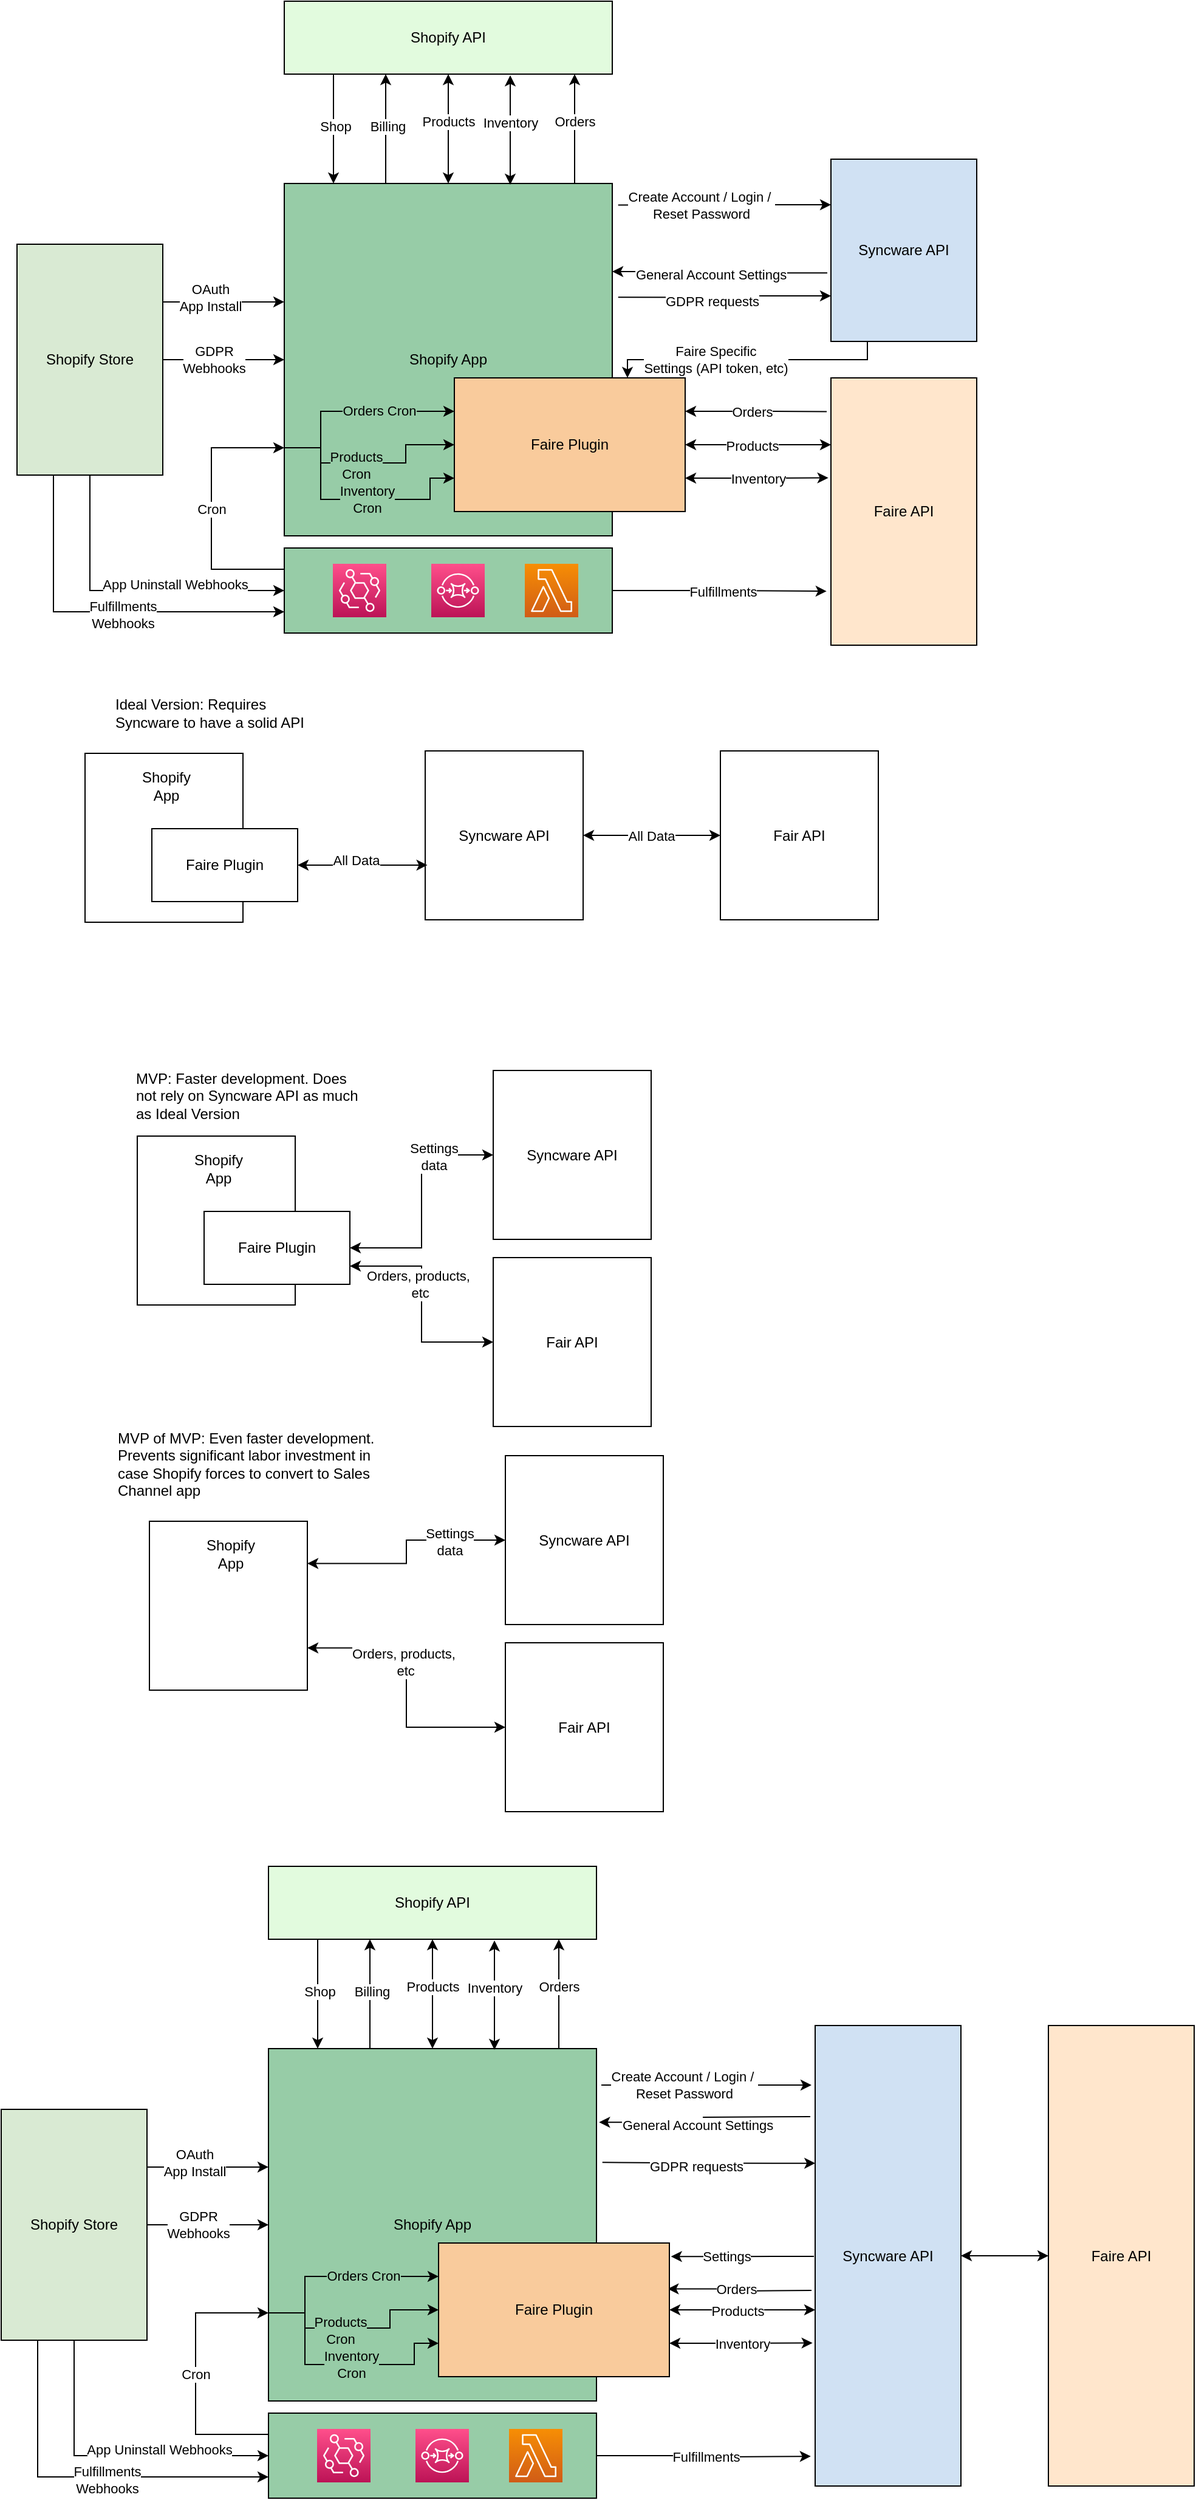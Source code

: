 <mxfile version="20.8.11" type="github">
  <diagram id="Hn_hlnMsfCofDt11_qm_" name="Page-1">
    <mxGraphModel dx="1542" dy="817" grid="0" gridSize="10" guides="1" tooltips="1" connect="1" arrows="1" fold="1" page="0" pageScale="1" pageWidth="850" pageHeight="1100" math="0" shadow="0">
      <root>
        <mxCell id="0" />
        <mxCell id="1" parent="0" />
        <mxCell id="13" style="edgeStyle=none;html=1;exitX=1;exitY=0.25;exitDx=0;exitDy=0;entryX=0;entryY=0.336;entryDx=0;entryDy=0;entryPerimeter=0;" parent="1" source="2" target="3" edge="1">
          <mxGeometry relative="1" as="geometry" />
        </mxCell>
        <mxCell id="14" value="OAuth&lt;br&gt;App Install" style="edgeLabel;html=1;align=center;verticalAlign=middle;resizable=0;points=[];" parent="13" vertex="1" connectable="0">
          <mxGeometry x="-0.227" y="4" relative="1" as="geometry">
            <mxPoint as="offset" />
          </mxGeometry>
        </mxCell>
        <mxCell id="15" style="edgeStyle=none;html=1;exitX=1;exitY=0.5;exitDx=0;exitDy=0;entryX=0;entryY=0.5;entryDx=0;entryDy=0;" parent="1" source="2" target="3" edge="1">
          <mxGeometry relative="1" as="geometry" />
        </mxCell>
        <mxCell id="16" value="GDPR &lt;br&gt;Webhooks" style="edgeLabel;html=1;align=center;verticalAlign=middle;resizable=0;points=[];" parent="15" vertex="1" connectable="0">
          <mxGeometry x="-0.174" relative="1" as="geometry">
            <mxPoint as="offset" />
          </mxGeometry>
        </mxCell>
        <mxCell id="18" style="edgeStyle=orthogonalEdgeStyle;html=1;entryX=0;entryY=0.5;entryDx=0;entryDy=0;exitX=0.5;exitY=1;exitDx=0;exitDy=0;rounded=0;" parent="1" source="2" target="11" edge="1">
          <mxGeometry relative="1" as="geometry" />
        </mxCell>
        <mxCell id="19" value="App Uninstall Webhooks" style="edgeLabel;html=1;align=center;verticalAlign=middle;resizable=0;points=[];" parent="18" vertex="1" connectable="0">
          <mxGeometry x="0.139" y="1" relative="1" as="geometry">
            <mxPoint x="20" y="-4" as="offset" />
          </mxGeometry>
        </mxCell>
        <mxCell id="20" style="edgeStyle=orthogonalEdgeStyle;rounded=0;html=1;exitX=0.25;exitY=1;exitDx=0;exitDy=0;entryX=0;entryY=0.75;entryDx=0;entryDy=0;" parent="1" source="2" target="11" edge="1">
          <mxGeometry relative="1" as="geometry" />
        </mxCell>
        <mxCell id="21" value="Fulfillments &lt;br&gt;Webhooks" style="edgeLabel;html=1;align=center;verticalAlign=middle;resizable=0;points=[];" parent="20" vertex="1" connectable="0">
          <mxGeometry x="0.115" y="-2" relative="1" as="geometry">
            <mxPoint x="1" as="offset" />
          </mxGeometry>
        </mxCell>
        <mxCell id="2" value="Shopify Store" style="rounded=0;whiteSpace=wrap;html=1;fillColor=#D9EAD3;" parent="1" vertex="1">
          <mxGeometry x="40" y="220" width="120" height="190" as="geometry" />
        </mxCell>
        <mxCell id="35" style="edgeStyle=orthogonalEdgeStyle;rounded=0;html=1;exitX=1;exitY=0.25;exitDx=0;exitDy=0;entryX=-0.025;entryY=0.624;entryDx=0;entryDy=0;entryPerimeter=0;startArrow=classic;startFill=1;endArrow=none;endFill=0;targetPerimeterSpacing=0;strokeColor=default;" parent="1" source="3" target="10" edge="1">
          <mxGeometry relative="1" as="geometry" />
        </mxCell>
        <mxCell id="36" value="General Account Settings" style="edgeLabel;html=1;align=center;verticalAlign=middle;resizable=0;points=[];" parent="35" vertex="1" connectable="0">
          <mxGeometry x="-0.091" y="-2" relative="1" as="geometry">
            <mxPoint as="offset" />
          </mxGeometry>
        </mxCell>
        <mxCell id="3" value="Shopify App" style="rounded=0;whiteSpace=wrap;html=1;fillColor=#97CCA7;" parent="1" vertex="1">
          <mxGeometry x="260" y="170" width="270" height="290" as="geometry" />
        </mxCell>
        <mxCell id="27" style="edgeStyle=orthogonalEdgeStyle;rounded=0;html=1;exitX=1;exitY=0.25;exitDx=0;exitDy=0;entryX=-0.029;entryY=0.126;entryDx=0;entryDy=0;entryPerimeter=0;strokeColor=default;startArrow=classic;startFill=1;endArrow=none;endFill=0;" parent="1" source="4" target="6" edge="1">
          <mxGeometry relative="1" as="geometry" />
        </mxCell>
        <mxCell id="28" value="Orders" style="edgeLabel;html=1;align=center;verticalAlign=middle;resizable=0;points=[];" parent="27" vertex="1" connectable="0">
          <mxGeometry x="-0.1" relative="1" as="geometry">
            <mxPoint x="2" as="offset" />
          </mxGeometry>
        </mxCell>
        <mxCell id="29" style="edgeStyle=orthogonalEdgeStyle;rounded=0;html=1;exitX=1;exitY=0.5;exitDx=0;exitDy=0;entryX=0;entryY=0.25;entryDx=0;entryDy=0;startArrow=classic;startFill=1;endArrow=classic;endFill=1;strokeColor=default;" parent="1" source="4" target="6" edge="1">
          <mxGeometry relative="1" as="geometry" />
        </mxCell>
        <mxCell id="30" value="Products" style="edgeLabel;html=1;align=center;verticalAlign=middle;resizable=0;points=[];" parent="29" vertex="1" connectable="0">
          <mxGeometry x="-0.081" y="-1" relative="1" as="geometry">
            <mxPoint as="offset" />
          </mxGeometry>
        </mxCell>
        <mxCell id="31" style="edgeStyle=orthogonalEdgeStyle;rounded=0;html=1;exitX=1;exitY=0.75;exitDx=0;exitDy=0;entryX=-0.018;entryY=0.374;entryDx=0;entryDy=0;entryPerimeter=0;startArrow=classic;startFill=1;endArrow=classic;endFill=1;strokeColor=default;" parent="1" source="4" target="6" edge="1">
          <mxGeometry relative="1" as="geometry" />
        </mxCell>
        <mxCell id="32" value="Inventory" style="edgeLabel;html=1;align=center;verticalAlign=middle;resizable=0;points=[];" parent="31" vertex="1" connectable="0">
          <mxGeometry x="-0.02" relative="1" as="geometry">
            <mxPoint x="2" as="offset" />
          </mxGeometry>
        </mxCell>
        <mxCell id="51" style="edgeStyle=orthogonalEdgeStyle;html=1;exitX=0.75;exitY=0;exitDx=0;exitDy=0;entryX=0.25;entryY=1;entryDx=0;entryDy=0;rounded=0;endArrow=none;endFill=0;startArrow=classic;startFill=1;" parent="1" source="4" target="10" edge="1">
          <mxGeometry relative="1" as="geometry" />
        </mxCell>
        <mxCell id="52" value="Faire Specific &lt;br&gt;Settings (API token, etc)" style="edgeLabel;html=1;align=center;verticalAlign=middle;resizable=0;points=[];" parent="51" vertex="1" connectable="0">
          <mxGeometry x="-0.233" relative="1" as="geometry">
            <mxPoint as="offset" />
          </mxGeometry>
        </mxCell>
        <mxCell id="54" style="edgeStyle=orthogonalEdgeStyle;rounded=0;html=1;exitX=0;exitY=0.25;exitDx=0;exitDy=0;entryX=0;entryY=0.75;entryDx=0;entryDy=0;startArrow=classic;startFill=1;endArrow=none;endFill=0;" parent="1" source="4" target="3" edge="1">
          <mxGeometry relative="1" as="geometry">
            <Array as="points">
              <mxPoint x="290" y="358" />
              <mxPoint x="290" y="388" />
            </Array>
          </mxGeometry>
        </mxCell>
        <mxCell id="57" value="Orders Cron" style="edgeLabel;html=1;align=center;verticalAlign=middle;resizable=0;points=[];labelBackgroundColor=#97CCA7;" parent="54" vertex="1" connectable="0">
          <mxGeometry x="-0.263" y="-1" relative="1" as="geometry">
            <mxPoint as="offset" />
          </mxGeometry>
        </mxCell>
        <mxCell id="55" style="edgeStyle=orthogonalEdgeStyle;rounded=0;html=1;exitX=0;exitY=0.5;exitDx=0;exitDy=0;entryX=0;entryY=0.75;entryDx=0;entryDy=0;startArrow=classic;startFill=1;endArrow=none;endFill=0;" parent="1" source="4" target="3" edge="1">
          <mxGeometry relative="1" as="geometry">
            <Array as="points">
              <mxPoint x="360" y="385" />
              <mxPoint x="360" y="400" />
              <mxPoint x="290" y="400" />
              <mxPoint x="290" y="388" />
            </Array>
          </mxGeometry>
        </mxCell>
        <mxCell id="58" value="Products &lt;br&gt;Cron" style="edgeLabel;html=1;align=center;verticalAlign=middle;resizable=0;points=[];labelBackgroundColor=#97CCA7;" parent="55" vertex="1" connectable="0">
          <mxGeometry x="0.154" y="2" relative="1" as="geometry">
            <mxPoint as="offset" />
          </mxGeometry>
        </mxCell>
        <mxCell id="56" style="edgeStyle=orthogonalEdgeStyle;rounded=0;html=1;exitX=0;exitY=0.75;exitDx=0;exitDy=0;entryX=0;entryY=0.75;entryDx=0;entryDy=0;startArrow=classic;startFill=1;endArrow=none;endFill=0;" parent="1" source="4" target="3" edge="1">
          <mxGeometry relative="1" as="geometry">
            <Array as="points">
              <mxPoint x="380" y="413" />
              <mxPoint x="380" y="430" />
              <mxPoint x="290" y="430" />
              <mxPoint x="290" y="388" />
            </Array>
          </mxGeometry>
        </mxCell>
        <mxCell id="59" value="Inventory&lt;br&gt;Cron" style="edgeLabel;html=1;align=center;verticalAlign=middle;resizable=0;points=[];labelBackgroundColor=#97CCA7;" parent="56" vertex="1" connectable="0">
          <mxGeometry x="-0.106" relative="1" as="geometry">
            <mxPoint as="offset" />
          </mxGeometry>
        </mxCell>
        <mxCell id="4" value="Faire Plugin" style="rounded=0;whiteSpace=wrap;html=1;fillColor=#F9CB9C;" parent="1" vertex="1">
          <mxGeometry x="400" y="330" width="190" height="110" as="geometry" />
        </mxCell>
        <mxCell id="6" value="Faire API" style="rounded=0;whiteSpace=wrap;html=1;fillColor=#ffe6cc;" parent="1" vertex="1">
          <mxGeometry x="710" y="330" width="120" height="220" as="geometry" />
        </mxCell>
        <mxCell id="39" style="edgeStyle=orthogonalEdgeStyle;rounded=0;html=1;exitX=0.25;exitY=1;exitDx=0;exitDy=0;entryX=0.25;entryY=0;entryDx=0;entryDy=0;startArrow=classic;startFill=1;endArrow=none;endFill=0;targetPerimeterSpacing=0;strokeColor=default;" parent="1" edge="1">
          <mxGeometry relative="1" as="geometry">
            <mxPoint x="343.5" y="80" as="sourcePoint" />
            <mxPoint x="343.5" y="170" as="targetPoint" />
          </mxGeometry>
        </mxCell>
        <mxCell id="40" value="Billing" style="edgeLabel;html=1;align=center;verticalAlign=middle;resizable=0;points=[];" parent="39" vertex="1" connectable="0">
          <mxGeometry x="-0.057" y="1" relative="1" as="geometry">
            <mxPoint as="offset" />
          </mxGeometry>
        </mxCell>
        <mxCell id="41" style="edgeStyle=orthogonalEdgeStyle;rounded=0;html=1;startArrow=classic;startFill=1;endArrow=classic;endFill=1;targetPerimeterSpacing=0;strokeColor=default;" parent="1" source="8" target="3" edge="1">
          <mxGeometry relative="1" as="geometry" />
        </mxCell>
        <mxCell id="42" value="Products" style="edgeLabel;html=1;align=center;verticalAlign=middle;resizable=0;points=[];" parent="41" vertex="1" connectable="0">
          <mxGeometry x="-0.14" relative="1" as="geometry">
            <mxPoint as="offset" />
          </mxGeometry>
        </mxCell>
        <mxCell id="8" value="Shopify API" style="rounded=0;whiteSpace=wrap;html=1;fillColor=#e2fbde;" parent="1" vertex="1">
          <mxGeometry x="260" y="20" width="270" height="60" as="geometry" />
        </mxCell>
        <mxCell id="33" style="edgeStyle=orthogonalEdgeStyle;rounded=0;html=1;exitX=0;exitY=0.25;exitDx=0;exitDy=0;entryX=1.018;entryY=0.061;entryDx=0;entryDy=0;entryPerimeter=0;startArrow=classic;startFill=1;endArrow=none;endFill=0;strokeColor=default;targetPerimeterSpacing=0;" parent="1" source="10" target="3" edge="1">
          <mxGeometry relative="1" as="geometry" />
        </mxCell>
        <mxCell id="34" value="Create Account / Login /&amp;nbsp;&lt;br&gt;Reset Password" style="edgeLabel;html=1;align=center;verticalAlign=middle;resizable=0;points=[];" parent="33" vertex="1" connectable="0">
          <mxGeometry x="0.22" relative="1" as="geometry">
            <mxPoint as="offset" />
          </mxGeometry>
        </mxCell>
        <mxCell id="37" style="edgeStyle=orthogonalEdgeStyle;rounded=0;html=1;exitX=0;exitY=0.75;exitDx=0;exitDy=0;entryX=1.018;entryY=0.323;entryDx=0;entryDy=0;entryPerimeter=0;startArrow=classic;startFill=1;endArrow=none;endFill=0;targetPerimeterSpacing=0;strokeColor=default;" parent="1" source="10" target="3" edge="1">
          <mxGeometry relative="1" as="geometry" />
        </mxCell>
        <mxCell id="38" value="GDPR requests" style="edgeLabel;html=1;align=center;verticalAlign=middle;resizable=0;points=[];" parent="37" vertex="1" connectable="0">
          <mxGeometry x="0.122" y="3" relative="1" as="geometry">
            <mxPoint as="offset" />
          </mxGeometry>
        </mxCell>
        <mxCell id="10" value="Syncware API" style="rounded=0;whiteSpace=wrap;html=1;fillColor=#D0E1F3;" parent="1" vertex="1">
          <mxGeometry x="710" y="150" width="120" height="150" as="geometry" />
        </mxCell>
        <mxCell id="47" style="edgeStyle=orthogonalEdgeStyle;rounded=0;html=1;exitX=1;exitY=0.5;exitDx=0;exitDy=0;entryX=-0.03;entryY=0.798;entryDx=0;entryDy=0;entryPerimeter=0;startArrow=none;startFill=0;endArrow=classic;endFill=1;targetPerimeterSpacing=0;strokeColor=default;" parent="1" source="11" target="6" edge="1">
          <mxGeometry relative="1" as="geometry" />
        </mxCell>
        <mxCell id="48" value="Fulfillments" style="edgeLabel;html=1;align=center;verticalAlign=middle;resizable=0;points=[];" parent="47" vertex="1" connectable="0">
          <mxGeometry x="0.026" relative="1" as="geometry">
            <mxPoint as="offset" />
          </mxGeometry>
        </mxCell>
        <mxCell id="53" value="Cron" style="edgeStyle=orthogonalEdgeStyle;rounded=0;html=1;exitX=0;exitY=0.25;exitDx=0;exitDy=0;entryX=0;entryY=0.75;entryDx=0;entryDy=0;startArrow=none;startFill=0;endArrow=classic;endFill=1;" parent="1" source="11" target="3" edge="1">
          <mxGeometry relative="1" as="geometry">
            <Array as="points">
              <mxPoint x="200" y="488" />
              <mxPoint x="200" y="388" />
            </Array>
          </mxGeometry>
        </mxCell>
        <mxCell id="11" value="" style="rounded=0;whiteSpace=wrap;html=1;fillColor=#97CCA7;" parent="1" vertex="1">
          <mxGeometry x="260" y="470" width="270" height="70" as="geometry" />
        </mxCell>
        <mxCell id="43" style="edgeStyle=orthogonalEdgeStyle;rounded=0;html=1;startArrow=classic;startFill=1;endArrow=classic;endFill=1;targetPerimeterSpacing=0;strokeColor=default;" parent="1" edge="1">
          <mxGeometry relative="1" as="geometry">
            <mxPoint x="446" y="81" as="sourcePoint" />
            <mxPoint x="446" y="171" as="targetPoint" />
          </mxGeometry>
        </mxCell>
        <mxCell id="44" value="Inventory" style="edgeLabel;html=1;align=center;verticalAlign=middle;resizable=0;points=[];" parent="43" vertex="1" connectable="0">
          <mxGeometry x="-0.14" relative="1" as="geometry">
            <mxPoint as="offset" />
          </mxGeometry>
        </mxCell>
        <mxCell id="45" style="edgeStyle=orthogonalEdgeStyle;rounded=0;html=1;startArrow=classic;startFill=1;endArrow=none;endFill=0;targetPerimeterSpacing=0;strokeColor=default;" parent="1" edge="1">
          <mxGeometry relative="1" as="geometry">
            <mxPoint x="499" y="80" as="sourcePoint" />
            <mxPoint x="499" y="170" as="targetPoint" />
          </mxGeometry>
        </mxCell>
        <mxCell id="46" value="Orders" style="edgeLabel;html=1;align=center;verticalAlign=middle;resizable=0;points=[];" parent="45" vertex="1" connectable="0">
          <mxGeometry x="-0.14" relative="1" as="geometry">
            <mxPoint as="offset" />
          </mxGeometry>
        </mxCell>
        <mxCell id="49" style="edgeStyle=orthogonalEdgeStyle;rounded=0;html=1;exitX=0.25;exitY=1;exitDx=0;exitDy=0;entryX=0.25;entryY=0;entryDx=0;entryDy=0;startArrow=none;startFill=0;endArrow=classic;endFill=1;targetPerimeterSpacing=0;strokeColor=default;" parent="1" edge="1">
          <mxGeometry relative="1" as="geometry">
            <mxPoint x="300.5" y="80" as="sourcePoint" />
            <mxPoint x="300.5" y="170" as="targetPoint" />
          </mxGeometry>
        </mxCell>
        <mxCell id="50" value="Shop" style="edgeLabel;html=1;align=center;verticalAlign=middle;resizable=0;points=[];" parent="49" vertex="1" connectable="0">
          <mxGeometry x="-0.057" y="1" relative="1" as="geometry">
            <mxPoint as="offset" />
          </mxGeometry>
        </mxCell>
        <mxCell id="60" value="" style="sketch=0;points=[[0,0,0],[0.25,0,0],[0.5,0,0],[0.75,0,0],[1,0,0],[0,1,0],[0.25,1,0],[0.5,1,0],[0.75,1,0],[1,1,0],[0,0.25,0],[0,0.5,0],[0,0.75,0],[1,0.25,0],[1,0.5,0],[1,0.75,0]];outlineConnect=0;fontColor=#232F3E;gradientColor=#FF4F8B;gradientDirection=north;fillColor=#BC1356;strokeColor=#ffffff;dashed=0;verticalLabelPosition=bottom;verticalAlign=top;align=center;html=1;fontSize=12;fontStyle=0;aspect=fixed;shape=mxgraph.aws4.resourceIcon;resIcon=mxgraph.aws4.eventbridge;" parent="1" vertex="1">
          <mxGeometry x="300" y="483" width="44" height="44" as="geometry" />
        </mxCell>
        <mxCell id="61" value="" style="sketch=0;points=[[0,0,0],[0.25,0,0],[0.5,0,0],[0.75,0,0],[1,0,0],[0,1,0],[0.25,1,0],[0.5,1,0],[0.75,1,0],[1,1,0],[0,0.25,0],[0,0.5,0],[0,0.75,0],[1,0.25,0],[1,0.5,0],[1,0.75,0]];outlineConnect=0;fontColor=#232F3E;gradientColor=#FF4F8B;gradientDirection=north;fillColor=#BC1356;strokeColor=#ffffff;dashed=0;verticalLabelPosition=bottom;verticalAlign=top;align=center;html=1;fontSize=12;fontStyle=0;aspect=fixed;shape=mxgraph.aws4.resourceIcon;resIcon=mxgraph.aws4.sqs;" parent="1" vertex="1">
          <mxGeometry x="381" y="483" width="44" height="44" as="geometry" />
        </mxCell>
        <mxCell id="62" value="" style="sketch=0;points=[[0,0,0],[0.25,0,0],[0.5,0,0],[0.75,0,0],[1,0,0],[0,1,0],[0.25,1,0],[0.5,1,0],[0.75,1,0],[1,1,0],[0,0.25,0],[0,0.5,0],[0,0.75,0],[1,0.25,0],[1,0.5,0],[1,0.75,0]];outlineConnect=0;fontColor=#232F3E;gradientColor=#F78E04;gradientDirection=north;fillColor=#D05C17;strokeColor=#ffffff;dashed=0;verticalLabelPosition=bottom;verticalAlign=top;align=center;html=1;fontSize=12;fontStyle=0;shape=mxgraph.aws4.resourceIcon;resIcon=mxgraph.aws4.lambda;" parent="1" vertex="1">
          <mxGeometry x="458" y="483" width="44" height="44" as="geometry" />
        </mxCell>
        <mxCell id="KaxNKZ9I_PeFM9QTN27G-62" value="" style="rounded=0;whiteSpace=wrap;html=1;" vertex="1" parent="1">
          <mxGeometry x="96" y="639" width="130" height="139" as="geometry" />
        </mxCell>
        <mxCell id="KaxNKZ9I_PeFM9QTN27G-69" style="edgeStyle=orthogonalEdgeStyle;rounded=0;orthogonalLoop=1;jettySize=auto;html=1;startArrow=classic;startFill=1;" edge="1" parent="1" source="KaxNKZ9I_PeFM9QTN27G-63" target="KaxNKZ9I_PeFM9QTN27G-64">
          <mxGeometry relative="1" as="geometry" />
        </mxCell>
        <mxCell id="KaxNKZ9I_PeFM9QTN27G-70" value="All Data" style="edgeLabel;html=1;align=center;verticalAlign=middle;resizable=0;points=[];" vertex="1" connectable="0" parent="KaxNKZ9I_PeFM9QTN27G-69">
          <mxGeometry x="-0.012" relative="1" as="geometry">
            <mxPoint as="offset" />
          </mxGeometry>
        </mxCell>
        <mxCell id="KaxNKZ9I_PeFM9QTN27G-63" value="Syncware API" style="rounded=0;whiteSpace=wrap;html=1;" vertex="1" parent="1">
          <mxGeometry x="376" y="637" width="130" height="139" as="geometry" />
        </mxCell>
        <mxCell id="KaxNKZ9I_PeFM9QTN27G-64" value="Fair API" style="rounded=0;whiteSpace=wrap;html=1;" vertex="1" parent="1">
          <mxGeometry x="619" y="637" width="130" height="139" as="geometry" />
        </mxCell>
        <mxCell id="KaxNKZ9I_PeFM9QTN27G-67" style="edgeStyle=orthogonalEdgeStyle;rounded=0;orthogonalLoop=1;jettySize=auto;html=1;entryX=0.014;entryY=0.676;entryDx=0;entryDy=0;entryPerimeter=0;startArrow=classic;startFill=1;" edge="1" parent="1" source="KaxNKZ9I_PeFM9QTN27G-65" target="KaxNKZ9I_PeFM9QTN27G-63">
          <mxGeometry relative="1" as="geometry" />
        </mxCell>
        <mxCell id="KaxNKZ9I_PeFM9QTN27G-68" value="All Data" style="edgeLabel;html=1;align=center;verticalAlign=middle;resizable=0;points=[];" vertex="1" connectable="0" parent="KaxNKZ9I_PeFM9QTN27G-67">
          <mxGeometry x="-0.105" y="4" relative="1" as="geometry">
            <mxPoint as="offset" />
          </mxGeometry>
        </mxCell>
        <mxCell id="KaxNKZ9I_PeFM9QTN27G-65" value="Faire Plugin" style="rounded=0;whiteSpace=wrap;html=1;" vertex="1" parent="1">
          <mxGeometry x="151" y="701" width="120" height="60" as="geometry" />
        </mxCell>
        <mxCell id="KaxNKZ9I_PeFM9QTN27G-66" value="Shopify App" style="text;html=1;strokeColor=none;fillColor=none;align=center;verticalAlign=middle;whiteSpace=wrap;rounded=0;" vertex="1" parent="1">
          <mxGeometry x="133" y="651" width="60" height="30" as="geometry" />
        </mxCell>
        <mxCell id="KaxNKZ9I_PeFM9QTN27G-71" value="Ideal Version: Requires Syncware to have a solid API" style="text;html=1;strokeColor=none;fillColor=none;align=left;verticalAlign=middle;whiteSpace=wrap;rounded=0;" vertex="1" parent="1">
          <mxGeometry x="119" y="591" width="165" height="30" as="geometry" />
        </mxCell>
        <mxCell id="KaxNKZ9I_PeFM9QTN27G-72" value="" style="rounded=0;whiteSpace=wrap;html=1;" vertex="1" parent="1">
          <mxGeometry x="139" y="954" width="130" height="139" as="geometry" />
        </mxCell>
        <mxCell id="KaxNKZ9I_PeFM9QTN27G-75" value="Syncware API" style="rounded=0;whiteSpace=wrap;html=1;" vertex="1" parent="1">
          <mxGeometry x="432" y="900" width="130" height="139" as="geometry" />
        </mxCell>
        <mxCell id="KaxNKZ9I_PeFM9QTN27G-76" value="Fair API" style="rounded=0;whiteSpace=wrap;html=1;" vertex="1" parent="1">
          <mxGeometry x="432" y="1054" width="130" height="139" as="geometry" />
        </mxCell>
        <mxCell id="KaxNKZ9I_PeFM9QTN27G-82" style="edgeStyle=orthogonalEdgeStyle;rounded=0;orthogonalLoop=1;jettySize=auto;html=1;startArrow=classic;startFill=1;" edge="1" parent="1" source="KaxNKZ9I_PeFM9QTN27G-79" target="KaxNKZ9I_PeFM9QTN27G-75">
          <mxGeometry relative="1" as="geometry" />
        </mxCell>
        <mxCell id="KaxNKZ9I_PeFM9QTN27G-83" value="Settings&lt;br&gt;data" style="edgeLabel;html=1;align=center;verticalAlign=middle;resizable=0;points=[];" vertex="1" connectable="0" parent="KaxNKZ9I_PeFM9QTN27G-82">
          <mxGeometry x="0.494" y="-1" relative="1" as="geometry">
            <mxPoint as="offset" />
          </mxGeometry>
        </mxCell>
        <mxCell id="KaxNKZ9I_PeFM9QTN27G-84" style="edgeStyle=orthogonalEdgeStyle;rounded=0;orthogonalLoop=1;jettySize=auto;html=1;exitX=1;exitY=0.75;exitDx=0;exitDy=0;startArrow=classic;startFill=1;" edge="1" parent="1" source="KaxNKZ9I_PeFM9QTN27G-79" target="KaxNKZ9I_PeFM9QTN27G-76">
          <mxGeometry relative="1" as="geometry" />
        </mxCell>
        <mxCell id="KaxNKZ9I_PeFM9QTN27G-85" value="Orders, products,&lt;br&gt;&amp;nbsp;etc" style="edgeLabel;html=1;align=center;verticalAlign=middle;resizable=0;points=[];" vertex="1" connectable="0" parent="KaxNKZ9I_PeFM9QTN27G-84">
          <mxGeometry x="-0.187" y="-3" relative="1" as="geometry">
            <mxPoint as="offset" />
          </mxGeometry>
        </mxCell>
        <mxCell id="KaxNKZ9I_PeFM9QTN27G-79" value="Faire Plugin" style="rounded=0;whiteSpace=wrap;html=1;" vertex="1" parent="1">
          <mxGeometry x="194" y="1016" width="120" height="60" as="geometry" />
        </mxCell>
        <mxCell id="KaxNKZ9I_PeFM9QTN27G-80" value="Shopify App" style="text;html=1;strokeColor=none;fillColor=none;align=center;verticalAlign=middle;whiteSpace=wrap;rounded=0;" vertex="1" parent="1">
          <mxGeometry x="176" y="966" width="60" height="30" as="geometry" />
        </mxCell>
        <mxCell id="KaxNKZ9I_PeFM9QTN27G-81" value="MVP: Faster development. Does not rely on Syncware API as much as Ideal Version" style="text;html=1;strokeColor=none;fillColor=none;align=left;verticalAlign=middle;whiteSpace=wrap;rounded=0;" vertex="1" parent="1">
          <mxGeometry x="136" y="906" width="189" height="30" as="geometry" />
        </mxCell>
        <mxCell id="KaxNKZ9I_PeFM9QTN27G-86" value="" style="rounded=0;whiteSpace=wrap;html=1;" vertex="1" parent="1">
          <mxGeometry x="149" y="1271" width="130" height="139" as="geometry" />
        </mxCell>
        <mxCell id="KaxNKZ9I_PeFM9QTN27G-87" value="Syncware API" style="rounded=0;whiteSpace=wrap;html=1;" vertex="1" parent="1">
          <mxGeometry x="442" y="1217" width="130" height="139" as="geometry" />
        </mxCell>
        <mxCell id="KaxNKZ9I_PeFM9QTN27G-88" value="Fair API" style="rounded=0;whiteSpace=wrap;html=1;" vertex="1" parent="1">
          <mxGeometry x="442" y="1371" width="130" height="139" as="geometry" />
        </mxCell>
        <mxCell id="KaxNKZ9I_PeFM9QTN27G-89" style="edgeStyle=orthogonalEdgeStyle;rounded=0;orthogonalLoop=1;jettySize=auto;html=1;startArrow=classic;startFill=1;exitX=1;exitY=0.25;exitDx=0;exitDy=0;" edge="1" parent="1" source="KaxNKZ9I_PeFM9QTN27G-86" target="KaxNKZ9I_PeFM9QTN27G-87">
          <mxGeometry relative="1" as="geometry" />
        </mxCell>
        <mxCell id="KaxNKZ9I_PeFM9QTN27G-90" value="Settings&lt;br&gt;data" style="edgeLabel;html=1;align=center;verticalAlign=middle;resizable=0;points=[];" vertex="1" connectable="0" parent="KaxNKZ9I_PeFM9QTN27G-89">
          <mxGeometry x="0.494" y="-1" relative="1" as="geometry">
            <mxPoint as="offset" />
          </mxGeometry>
        </mxCell>
        <mxCell id="KaxNKZ9I_PeFM9QTN27G-91" style="edgeStyle=orthogonalEdgeStyle;rounded=0;orthogonalLoop=1;jettySize=auto;html=1;exitX=1;exitY=0.75;exitDx=0;exitDy=0;startArrow=classic;startFill=1;" edge="1" parent="1" source="KaxNKZ9I_PeFM9QTN27G-86" target="KaxNKZ9I_PeFM9QTN27G-88">
          <mxGeometry relative="1" as="geometry">
            <mxPoint x="324" y="1378" as="sourcePoint" />
          </mxGeometry>
        </mxCell>
        <mxCell id="KaxNKZ9I_PeFM9QTN27G-92" value="Orders, products,&lt;br&gt;&amp;nbsp;etc" style="edgeLabel;html=1;align=center;verticalAlign=middle;resizable=0;points=[];" vertex="1" connectable="0" parent="KaxNKZ9I_PeFM9QTN27G-91">
          <mxGeometry x="-0.187" y="-3" relative="1" as="geometry">
            <mxPoint as="offset" />
          </mxGeometry>
        </mxCell>
        <mxCell id="KaxNKZ9I_PeFM9QTN27G-94" value="Shopify App" style="text;html=1;strokeColor=none;fillColor=none;align=center;verticalAlign=middle;whiteSpace=wrap;rounded=0;" vertex="1" parent="1">
          <mxGeometry x="186" y="1283" width="60" height="30" as="geometry" />
        </mxCell>
        <mxCell id="KaxNKZ9I_PeFM9QTN27G-95" value="MVP of MVP: Even faster development. Prevents significant labor investment in case Shopify forces to convert to Sales Channel app" style="text;html=1;strokeColor=none;fillColor=none;align=left;verticalAlign=middle;whiteSpace=wrap;rounded=0;" vertex="1" parent="1">
          <mxGeometry x="121" y="1195" width="237" height="58" as="geometry" />
        </mxCell>
        <mxCell id="KaxNKZ9I_PeFM9QTN27G-96" style="edgeStyle=none;html=1;exitX=1;exitY=0.25;exitDx=0;exitDy=0;entryX=0;entryY=0.336;entryDx=0;entryDy=0;entryPerimeter=0;" edge="1" parent="1" source="KaxNKZ9I_PeFM9QTN27G-104" target="KaxNKZ9I_PeFM9QTN27G-107">
          <mxGeometry relative="1" as="geometry" />
        </mxCell>
        <mxCell id="KaxNKZ9I_PeFM9QTN27G-97" value="OAuth&lt;br&gt;App Install" style="edgeLabel;html=1;align=center;verticalAlign=middle;resizable=0;points=[];" vertex="1" connectable="0" parent="KaxNKZ9I_PeFM9QTN27G-96">
          <mxGeometry x="-0.227" y="4" relative="1" as="geometry">
            <mxPoint as="offset" />
          </mxGeometry>
        </mxCell>
        <mxCell id="KaxNKZ9I_PeFM9QTN27G-98" style="edgeStyle=none;html=1;exitX=1;exitY=0.5;exitDx=0;exitDy=0;entryX=0;entryY=0.5;entryDx=0;entryDy=0;" edge="1" parent="1" source="KaxNKZ9I_PeFM9QTN27G-104" target="KaxNKZ9I_PeFM9QTN27G-107">
          <mxGeometry relative="1" as="geometry" />
        </mxCell>
        <mxCell id="KaxNKZ9I_PeFM9QTN27G-99" value="GDPR &lt;br&gt;Webhooks" style="edgeLabel;html=1;align=center;verticalAlign=middle;resizable=0;points=[];" vertex="1" connectable="0" parent="KaxNKZ9I_PeFM9QTN27G-98">
          <mxGeometry x="-0.174" relative="1" as="geometry">
            <mxPoint as="offset" />
          </mxGeometry>
        </mxCell>
        <mxCell id="KaxNKZ9I_PeFM9QTN27G-100" style="edgeStyle=orthogonalEdgeStyle;html=1;entryX=0;entryY=0.5;entryDx=0;entryDy=0;exitX=0.5;exitY=1;exitDx=0;exitDy=0;rounded=0;" edge="1" parent="1" source="KaxNKZ9I_PeFM9QTN27G-104" target="KaxNKZ9I_PeFM9QTN27G-137">
          <mxGeometry relative="1" as="geometry" />
        </mxCell>
        <mxCell id="KaxNKZ9I_PeFM9QTN27G-101" value="App Uninstall Webhooks" style="edgeLabel;html=1;align=center;verticalAlign=middle;resizable=0;points=[];" vertex="1" connectable="0" parent="KaxNKZ9I_PeFM9QTN27G-100">
          <mxGeometry x="0.139" y="1" relative="1" as="geometry">
            <mxPoint x="20" y="-4" as="offset" />
          </mxGeometry>
        </mxCell>
        <mxCell id="KaxNKZ9I_PeFM9QTN27G-102" style="edgeStyle=orthogonalEdgeStyle;rounded=0;html=1;exitX=0.25;exitY=1;exitDx=0;exitDy=0;entryX=0;entryY=0.75;entryDx=0;entryDy=0;" edge="1" parent="1" source="KaxNKZ9I_PeFM9QTN27G-104" target="KaxNKZ9I_PeFM9QTN27G-137">
          <mxGeometry relative="1" as="geometry" />
        </mxCell>
        <mxCell id="KaxNKZ9I_PeFM9QTN27G-103" value="Fulfillments &lt;br&gt;Webhooks" style="edgeLabel;html=1;align=center;verticalAlign=middle;resizable=0;points=[];" vertex="1" connectable="0" parent="KaxNKZ9I_PeFM9QTN27G-102">
          <mxGeometry x="0.115" y="-2" relative="1" as="geometry">
            <mxPoint x="1" as="offset" />
          </mxGeometry>
        </mxCell>
        <mxCell id="KaxNKZ9I_PeFM9QTN27G-104" value="Shopify Store" style="rounded=0;whiteSpace=wrap;html=1;fillColor=#D9EAD3;" vertex="1" parent="1">
          <mxGeometry x="27" y="1755" width="120" height="190" as="geometry" />
        </mxCell>
        <mxCell id="KaxNKZ9I_PeFM9QTN27G-105" style="edgeStyle=orthogonalEdgeStyle;rounded=0;html=1;startArrow=classic;startFill=1;endArrow=none;endFill=0;targetPerimeterSpacing=0;strokeColor=default;exitX=1.008;exitY=0.209;exitDx=0;exitDy=0;exitPerimeter=0;" edge="1" parent="1" source="KaxNKZ9I_PeFM9QTN27G-107">
          <mxGeometry relative="1" as="geometry">
            <mxPoint x="514" y="1761" as="sourcePoint" />
            <mxPoint x="693" y="1761" as="targetPoint" />
          </mxGeometry>
        </mxCell>
        <mxCell id="KaxNKZ9I_PeFM9QTN27G-106" value="General Account Settings" style="edgeLabel;html=1;align=center;verticalAlign=middle;resizable=0;points=[];" vertex="1" connectable="0" parent="KaxNKZ9I_PeFM9QTN27G-105">
          <mxGeometry x="-0.091" y="-2" relative="1" as="geometry">
            <mxPoint as="offset" />
          </mxGeometry>
        </mxCell>
        <mxCell id="KaxNKZ9I_PeFM9QTN27G-107" value="Shopify App" style="rounded=0;whiteSpace=wrap;html=1;fillColor=#97CCA7;" vertex="1" parent="1">
          <mxGeometry x="247" y="1705" width="270" height="290" as="geometry" />
        </mxCell>
        <mxCell id="KaxNKZ9I_PeFM9QTN27G-108" style="edgeStyle=orthogonalEdgeStyle;rounded=0;html=1;exitX=0.993;exitY=0.343;exitDx=0;exitDy=0;strokeColor=default;startArrow=classic;startFill=1;endArrow=none;endFill=0;exitPerimeter=0;" edge="1" parent="1" source="KaxNKZ9I_PeFM9QTN27G-122">
          <mxGeometry relative="1" as="geometry">
            <mxPoint x="694" y="1904" as="targetPoint" />
          </mxGeometry>
        </mxCell>
        <mxCell id="KaxNKZ9I_PeFM9QTN27G-109" value="Orders" style="edgeLabel;html=1;align=center;verticalAlign=middle;resizable=0;points=[];" vertex="1" connectable="0" parent="KaxNKZ9I_PeFM9QTN27G-108">
          <mxGeometry x="-0.1" relative="1" as="geometry">
            <mxPoint x="2" as="offset" />
          </mxGeometry>
        </mxCell>
        <mxCell id="KaxNKZ9I_PeFM9QTN27G-110" style="edgeStyle=orthogonalEdgeStyle;rounded=0;html=1;exitX=1;exitY=0.5;exitDx=0;exitDy=0;entryX=0;entryY=0.25;entryDx=0;entryDy=0;startArrow=classic;startFill=1;endArrow=classic;endFill=1;strokeColor=default;" edge="1" parent="1" source="KaxNKZ9I_PeFM9QTN27G-122">
          <mxGeometry relative="1" as="geometry">
            <mxPoint x="697" y="1920" as="targetPoint" />
          </mxGeometry>
        </mxCell>
        <mxCell id="KaxNKZ9I_PeFM9QTN27G-111" value="Products" style="edgeLabel;html=1;align=center;verticalAlign=middle;resizable=0;points=[];" vertex="1" connectable="0" parent="KaxNKZ9I_PeFM9QTN27G-110">
          <mxGeometry x="-0.081" y="-1" relative="1" as="geometry">
            <mxPoint as="offset" />
          </mxGeometry>
        </mxCell>
        <mxCell id="KaxNKZ9I_PeFM9QTN27G-112" style="edgeStyle=orthogonalEdgeStyle;rounded=0;html=1;exitX=1;exitY=0.75;exitDx=0;exitDy=0;entryX=-0.018;entryY=0.374;entryDx=0;entryDy=0;entryPerimeter=0;startArrow=classic;startFill=1;endArrow=classic;endFill=1;strokeColor=default;" edge="1" parent="1" source="KaxNKZ9I_PeFM9QTN27G-122">
          <mxGeometry relative="1" as="geometry">
            <mxPoint x="694.84" y="1947.28" as="targetPoint" />
          </mxGeometry>
        </mxCell>
        <mxCell id="KaxNKZ9I_PeFM9QTN27G-113" value="Inventory" style="edgeLabel;html=1;align=center;verticalAlign=middle;resizable=0;points=[];" vertex="1" connectable="0" parent="KaxNKZ9I_PeFM9QTN27G-112">
          <mxGeometry x="-0.02" relative="1" as="geometry">
            <mxPoint x="2" as="offset" />
          </mxGeometry>
        </mxCell>
        <mxCell id="KaxNKZ9I_PeFM9QTN27G-114" style="edgeStyle=orthogonalEdgeStyle;html=1;exitX=1.007;exitY=0.101;exitDx=0;exitDy=0;rounded=0;endArrow=none;endFill=0;startArrow=classic;startFill=1;exitPerimeter=0;" edge="1" parent="1" source="KaxNKZ9I_PeFM9QTN27G-122">
          <mxGeometry relative="1" as="geometry">
            <mxPoint x="696" y="1876" as="targetPoint" />
          </mxGeometry>
        </mxCell>
        <mxCell id="KaxNKZ9I_PeFM9QTN27G-115" value="Settings" style="edgeLabel;html=1;align=center;verticalAlign=middle;resizable=0;points=[];" vertex="1" connectable="0" parent="KaxNKZ9I_PeFM9QTN27G-114">
          <mxGeometry x="-0.233" relative="1" as="geometry">
            <mxPoint as="offset" />
          </mxGeometry>
        </mxCell>
        <mxCell id="KaxNKZ9I_PeFM9QTN27G-116" style="edgeStyle=orthogonalEdgeStyle;rounded=0;html=1;exitX=0;exitY=0.25;exitDx=0;exitDy=0;entryX=0;entryY=0.75;entryDx=0;entryDy=0;startArrow=classic;startFill=1;endArrow=none;endFill=0;" edge="1" parent="1" source="KaxNKZ9I_PeFM9QTN27G-122" target="KaxNKZ9I_PeFM9QTN27G-107">
          <mxGeometry relative="1" as="geometry">
            <Array as="points">
              <mxPoint x="277" y="1893" />
              <mxPoint x="277" y="1923" />
            </Array>
          </mxGeometry>
        </mxCell>
        <mxCell id="KaxNKZ9I_PeFM9QTN27G-117" value="Orders Cron" style="edgeLabel;html=1;align=center;verticalAlign=middle;resizable=0;points=[];labelBackgroundColor=#97CCA7;" vertex="1" connectable="0" parent="KaxNKZ9I_PeFM9QTN27G-116">
          <mxGeometry x="-0.263" y="-1" relative="1" as="geometry">
            <mxPoint as="offset" />
          </mxGeometry>
        </mxCell>
        <mxCell id="KaxNKZ9I_PeFM9QTN27G-118" style="edgeStyle=orthogonalEdgeStyle;rounded=0;html=1;exitX=0;exitY=0.5;exitDx=0;exitDy=0;entryX=0;entryY=0.75;entryDx=0;entryDy=0;startArrow=classic;startFill=1;endArrow=none;endFill=0;" edge="1" parent="1" source="KaxNKZ9I_PeFM9QTN27G-122" target="KaxNKZ9I_PeFM9QTN27G-107">
          <mxGeometry relative="1" as="geometry">
            <Array as="points">
              <mxPoint x="347" y="1920" />
              <mxPoint x="347" y="1935" />
              <mxPoint x="277" y="1935" />
              <mxPoint x="277" y="1923" />
            </Array>
          </mxGeometry>
        </mxCell>
        <mxCell id="KaxNKZ9I_PeFM9QTN27G-119" value="Products &lt;br&gt;Cron" style="edgeLabel;html=1;align=center;verticalAlign=middle;resizable=0;points=[];labelBackgroundColor=#97CCA7;" vertex="1" connectable="0" parent="KaxNKZ9I_PeFM9QTN27G-118">
          <mxGeometry x="0.154" y="2" relative="1" as="geometry">
            <mxPoint as="offset" />
          </mxGeometry>
        </mxCell>
        <mxCell id="KaxNKZ9I_PeFM9QTN27G-120" style="edgeStyle=orthogonalEdgeStyle;rounded=0;html=1;exitX=0;exitY=0.75;exitDx=0;exitDy=0;entryX=0;entryY=0.75;entryDx=0;entryDy=0;startArrow=classic;startFill=1;endArrow=none;endFill=0;" edge="1" parent="1" source="KaxNKZ9I_PeFM9QTN27G-122" target="KaxNKZ9I_PeFM9QTN27G-107">
          <mxGeometry relative="1" as="geometry">
            <Array as="points">
              <mxPoint x="367" y="1948" />
              <mxPoint x="367" y="1965" />
              <mxPoint x="277" y="1965" />
              <mxPoint x="277" y="1923" />
            </Array>
          </mxGeometry>
        </mxCell>
        <mxCell id="KaxNKZ9I_PeFM9QTN27G-121" value="Inventory&lt;br&gt;Cron" style="edgeLabel;html=1;align=center;verticalAlign=middle;resizable=0;points=[];labelBackgroundColor=#97CCA7;" vertex="1" connectable="0" parent="KaxNKZ9I_PeFM9QTN27G-120">
          <mxGeometry x="-0.106" relative="1" as="geometry">
            <mxPoint as="offset" />
          </mxGeometry>
        </mxCell>
        <mxCell id="KaxNKZ9I_PeFM9QTN27G-122" value="Faire Plugin" style="rounded=0;whiteSpace=wrap;html=1;fillColor=#F9CB9C;" vertex="1" parent="1">
          <mxGeometry x="387" y="1865" width="190" height="110" as="geometry" />
        </mxCell>
        <mxCell id="KaxNKZ9I_PeFM9QTN27G-124" style="edgeStyle=orthogonalEdgeStyle;rounded=0;html=1;exitX=0.25;exitY=1;exitDx=0;exitDy=0;entryX=0.25;entryY=0;entryDx=0;entryDy=0;startArrow=classic;startFill=1;endArrow=none;endFill=0;targetPerimeterSpacing=0;strokeColor=default;" edge="1" parent="1">
          <mxGeometry relative="1" as="geometry">
            <mxPoint x="330.5" y="1615" as="sourcePoint" />
            <mxPoint x="330.5" y="1705" as="targetPoint" />
          </mxGeometry>
        </mxCell>
        <mxCell id="KaxNKZ9I_PeFM9QTN27G-125" value="Billing" style="edgeLabel;html=1;align=center;verticalAlign=middle;resizable=0;points=[];" vertex="1" connectable="0" parent="KaxNKZ9I_PeFM9QTN27G-124">
          <mxGeometry x="-0.057" y="1" relative="1" as="geometry">
            <mxPoint as="offset" />
          </mxGeometry>
        </mxCell>
        <mxCell id="KaxNKZ9I_PeFM9QTN27G-126" style="edgeStyle=orthogonalEdgeStyle;rounded=0;html=1;startArrow=classic;startFill=1;endArrow=classic;endFill=1;targetPerimeterSpacing=0;strokeColor=default;" edge="1" parent="1" source="KaxNKZ9I_PeFM9QTN27G-128" target="KaxNKZ9I_PeFM9QTN27G-107">
          <mxGeometry relative="1" as="geometry" />
        </mxCell>
        <mxCell id="KaxNKZ9I_PeFM9QTN27G-127" value="Products" style="edgeLabel;html=1;align=center;verticalAlign=middle;resizable=0;points=[];" vertex="1" connectable="0" parent="KaxNKZ9I_PeFM9QTN27G-126">
          <mxGeometry x="-0.14" relative="1" as="geometry">
            <mxPoint as="offset" />
          </mxGeometry>
        </mxCell>
        <mxCell id="KaxNKZ9I_PeFM9QTN27G-128" value="Shopify API" style="rounded=0;whiteSpace=wrap;html=1;fillColor=#e2fbde;" vertex="1" parent="1">
          <mxGeometry x="247" y="1555" width="270" height="60" as="geometry" />
        </mxCell>
        <mxCell id="KaxNKZ9I_PeFM9QTN27G-129" style="edgeStyle=orthogonalEdgeStyle;rounded=0;html=1;startArrow=classic;startFill=1;endArrow=none;endFill=0;strokeColor=default;targetPerimeterSpacing=0;" edge="1" parent="1">
          <mxGeometry relative="1" as="geometry">
            <mxPoint x="694" y="1735" as="sourcePoint" />
            <mxPoint x="521" y="1735" as="targetPoint" />
          </mxGeometry>
        </mxCell>
        <mxCell id="KaxNKZ9I_PeFM9QTN27G-130" value="Create Account / Login /&amp;nbsp;&lt;br&gt;Reset Password" style="edgeLabel;html=1;align=center;verticalAlign=middle;resizable=0;points=[];" vertex="1" connectable="0" parent="KaxNKZ9I_PeFM9QTN27G-129">
          <mxGeometry x="0.22" relative="1" as="geometry">
            <mxPoint as="offset" />
          </mxGeometry>
        </mxCell>
        <mxCell id="KaxNKZ9I_PeFM9QTN27G-131" style="edgeStyle=orthogonalEdgeStyle;rounded=0;html=1;entryX=1.018;entryY=0.323;entryDx=0;entryDy=0;entryPerimeter=0;startArrow=classic;startFill=1;endArrow=none;endFill=0;targetPerimeterSpacing=0;strokeColor=default;exitX=0.001;exitY=0.299;exitDx=0;exitDy=0;exitPerimeter=0;" edge="1" parent="1" source="KaxNKZ9I_PeFM9QTN27G-133" target="KaxNKZ9I_PeFM9QTN27G-107">
          <mxGeometry relative="1" as="geometry" />
        </mxCell>
        <mxCell id="KaxNKZ9I_PeFM9QTN27G-132" value="GDPR requests" style="edgeLabel;html=1;align=center;verticalAlign=middle;resizable=0;points=[];" vertex="1" connectable="0" parent="KaxNKZ9I_PeFM9QTN27G-131">
          <mxGeometry x="0.122" y="3" relative="1" as="geometry">
            <mxPoint as="offset" />
          </mxGeometry>
        </mxCell>
        <mxCell id="KaxNKZ9I_PeFM9QTN27G-148" style="edgeStyle=orthogonalEdgeStyle;rounded=0;orthogonalLoop=1;jettySize=auto;html=1;entryX=0;entryY=0.5;entryDx=0;entryDy=0;startArrow=classic;startFill=1;" edge="1" parent="1" source="KaxNKZ9I_PeFM9QTN27G-133" target="KaxNKZ9I_PeFM9QTN27G-147">
          <mxGeometry relative="1" as="geometry" />
        </mxCell>
        <mxCell id="KaxNKZ9I_PeFM9QTN27G-133" value="Syncware API" style="rounded=0;whiteSpace=wrap;html=1;fillColor=#D0E1F3;" vertex="1" parent="1">
          <mxGeometry x="697" y="1686" width="120" height="379" as="geometry" />
        </mxCell>
        <mxCell id="KaxNKZ9I_PeFM9QTN27G-134" style="edgeStyle=orthogonalEdgeStyle;rounded=0;html=1;exitX=1;exitY=0.5;exitDx=0;exitDy=0;entryX=-0.03;entryY=0.798;entryDx=0;entryDy=0;entryPerimeter=0;startArrow=none;startFill=0;endArrow=classic;endFill=1;targetPerimeterSpacing=0;strokeColor=default;" edge="1" parent="1" source="KaxNKZ9I_PeFM9QTN27G-137">
          <mxGeometry relative="1" as="geometry">
            <mxPoint x="693.4" y="2040.56" as="targetPoint" />
          </mxGeometry>
        </mxCell>
        <mxCell id="KaxNKZ9I_PeFM9QTN27G-135" value="Fulfillments" style="edgeLabel;html=1;align=center;verticalAlign=middle;resizable=0;points=[];" vertex="1" connectable="0" parent="KaxNKZ9I_PeFM9QTN27G-134">
          <mxGeometry x="0.026" relative="1" as="geometry">
            <mxPoint as="offset" />
          </mxGeometry>
        </mxCell>
        <mxCell id="KaxNKZ9I_PeFM9QTN27G-136" value="Cron" style="edgeStyle=orthogonalEdgeStyle;rounded=0;html=1;exitX=0;exitY=0.25;exitDx=0;exitDy=0;entryX=0;entryY=0.75;entryDx=0;entryDy=0;startArrow=none;startFill=0;endArrow=classic;endFill=1;" edge="1" parent="1" source="KaxNKZ9I_PeFM9QTN27G-137" target="KaxNKZ9I_PeFM9QTN27G-107">
          <mxGeometry relative="1" as="geometry">
            <Array as="points">
              <mxPoint x="187" y="2023" />
              <mxPoint x="187" y="1923" />
            </Array>
          </mxGeometry>
        </mxCell>
        <mxCell id="KaxNKZ9I_PeFM9QTN27G-137" value="" style="rounded=0;whiteSpace=wrap;html=1;fillColor=#97CCA7;" vertex="1" parent="1">
          <mxGeometry x="247" y="2005" width="270" height="70" as="geometry" />
        </mxCell>
        <mxCell id="KaxNKZ9I_PeFM9QTN27G-138" style="edgeStyle=orthogonalEdgeStyle;rounded=0;html=1;startArrow=classic;startFill=1;endArrow=classic;endFill=1;targetPerimeterSpacing=0;strokeColor=default;" edge="1" parent="1">
          <mxGeometry relative="1" as="geometry">
            <mxPoint x="433" y="1616" as="sourcePoint" />
            <mxPoint x="433" y="1706" as="targetPoint" />
          </mxGeometry>
        </mxCell>
        <mxCell id="KaxNKZ9I_PeFM9QTN27G-139" value="Inventory" style="edgeLabel;html=1;align=center;verticalAlign=middle;resizable=0;points=[];" vertex="1" connectable="0" parent="KaxNKZ9I_PeFM9QTN27G-138">
          <mxGeometry x="-0.14" relative="1" as="geometry">
            <mxPoint as="offset" />
          </mxGeometry>
        </mxCell>
        <mxCell id="KaxNKZ9I_PeFM9QTN27G-140" style="edgeStyle=orthogonalEdgeStyle;rounded=0;html=1;startArrow=classic;startFill=1;endArrow=none;endFill=0;targetPerimeterSpacing=0;strokeColor=default;" edge="1" parent="1">
          <mxGeometry relative="1" as="geometry">
            <mxPoint x="486" y="1615" as="sourcePoint" />
            <mxPoint x="486" y="1705" as="targetPoint" />
          </mxGeometry>
        </mxCell>
        <mxCell id="KaxNKZ9I_PeFM9QTN27G-141" value="Orders" style="edgeLabel;html=1;align=center;verticalAlign=middle;resizable=0;points=[];" vertex="1" connectable="0" parent="KaxNKZ9I_PeFM9QTN27G-140">
          <mxGeometry x="-0.14" relative="1" as="geometry">
            <mxPoint as="offset" />
          </mxGeometry>
        </mxCell>
        <mxCell id="KaxNKZ9I_PeFM9QTN27G-142" style="edgeStyle=orthogonalEdgeStyle;rounded=0;html=1;exitX=0.25;exitY=1;exitDx=0;exitDy=0;entryX=0.25;entryY=0;entryDx=0;entryDy=0;startArrow=none;startFill=0;endArrow=classic;endFill=1;targetPerimeterSpacing=0;strokeColor=default;" edge="1" parent="1">
          <mxGeometry relative="1" as="geometry">
            <mxPoint x="287.5" y="1615" as="sourcePoint" />
            <mxPoint x="287.5" y="1705" as="targetPoint" />
          </mxGeometry>
        </mxCell>
        <mxCell id="KaxNKZ9I_PeFM9QTN27G-143" value="Shop" style="edgeLabel;html=1;align=center;verticalAlign=middle;resizable=0;points=[];" vertex="1" connectable="0" parent="KaxNKZ9I_PeFM9QTN27G-142">
          <mxGeometry x="-0.057" y="1" relative="1" as="geometry">
            <mxPoint as="offset" />
          </mxGeometry>
        </mxCell>
        <mxCell id="KaxNKZ9I_PeFM9QTN27G-144" value="" style="sketch=0;points=[[0,0,0],[0.25,0,0],[0.5,0,0],[0.75,0,0],[1,0,0],[0,1,0],[0.25,1,0],[0.5,1,0],[0.75,1,0],[1,1,0],[0,0.25,0],[0,0.5,0],[0,0.75,0],[1,0.25,0],[1,0.5,0],[1,0.75,0]];outlineConnect=0;fontColor=#232F3E;gradientColor=#FF4F8B;gradientDirection=north;fillColor=#BC1356;strokeColor=#ffffff;dashed=0;verticalLabelPosition=bottom;verticalAlign=top;align=center;html=1;fontSize=12;fontStyle=0;aspect=fixed;shape=mxgraph.aws4.resourceIcon;resIcon=mxgraph.aws4.eventbridge;" vertex="1" parent="1">
          <mxGeometry x="287" y="2018" width="44" height="44" as="geometry" />
        </mxCell>
        <mxCell id="KaxNKZ9I_PeFM9QTN27G-145" value="" style="sketch=0;points=[[0,0,0],[0.25,0,0],[0.5,0,0],[0.75,0,0],[1,0,0],[0,1,0],[0.25,1,0],[0.5,1,0],[0.75,1,0],[1,1,0],[0,0.25,0],[0,0.5,0],[0,0.75,0],[1,0.25,0],[1,0.5,0],[1,0.75,0]];outlineConnect=0;fontColor=#232F3E;gradientColor=#FF4F8B;gradientDirection=north;fillColor=#BC1356;strokeColor=#ffffff;dashed=0;verticalLabelPosition=bottom;verticalAlign=top;align=center;html=1;fontSize=12;fontStyle=0;aspect=fixed;shape=mxgraph.aws4.resourceIcon;resIcon=mxgraph.aws4.sqs;" vertex="1" parent="1">
          <mxGeometry x="368" y="2018" width="44" height="44" as="geometry" />
        </mxCell>
        <mxCell id="KaxNKZ9I_PeFM9QTN27G-146" value="" style="sketch=0;points=[[0,0,0],[0.25,0,0],[0.5,0,0],[0.75,0,0],[1,0,0],[0,1,0],[0.25,1,0],[0.5,1,0],[0.75,1,0],[1,1,0],[0,0.25,0],[0,0.5,0],[0,0.75,0],[1,0.25,0],[1,0.5,0],[1,0.75,0]];outlineConnect=0;fontColor=#232F3E;gradientColor=#F78E04;gradientDirection=north;fillColor=#D05C17;strokeColor=#ffffff;dashed=0;verticalLabelPosition=bottom;verticalAlign=top;align=center;html=1;fontSize=12;fontStyle=0;shape=mxgraph.aws4.resourceIcon;resIcon=mxgraph.aws4.lambda;" vertex="1" parent="1">
          <mxGeometry x="445" y="2018" width="44" height="44" as="geometry" />
        </mxCell>
        <mxCell id="KaxNKZ9I_PeFM9QTN27G-147" value="Faire API" style="rounded=0;whiteSpace=wrap;html=1;fillColor=#ffe6cc;" vertex="1" parent="1">
          <mxGeometry x="889" y="1686" width="120" height="379" as="geometry" />
        </mxCell>
      </root>
    </mxGraphModel>
  </diagram>
</mxfile>
